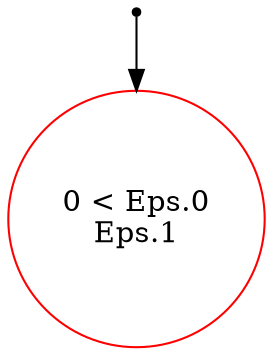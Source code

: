 digraph {
 node [shape=point] ENTRY
 node [shape=circle]
0 [label="0 < Eps.0
Eps.1
" color="red"]
ENTRY -> 0

}
